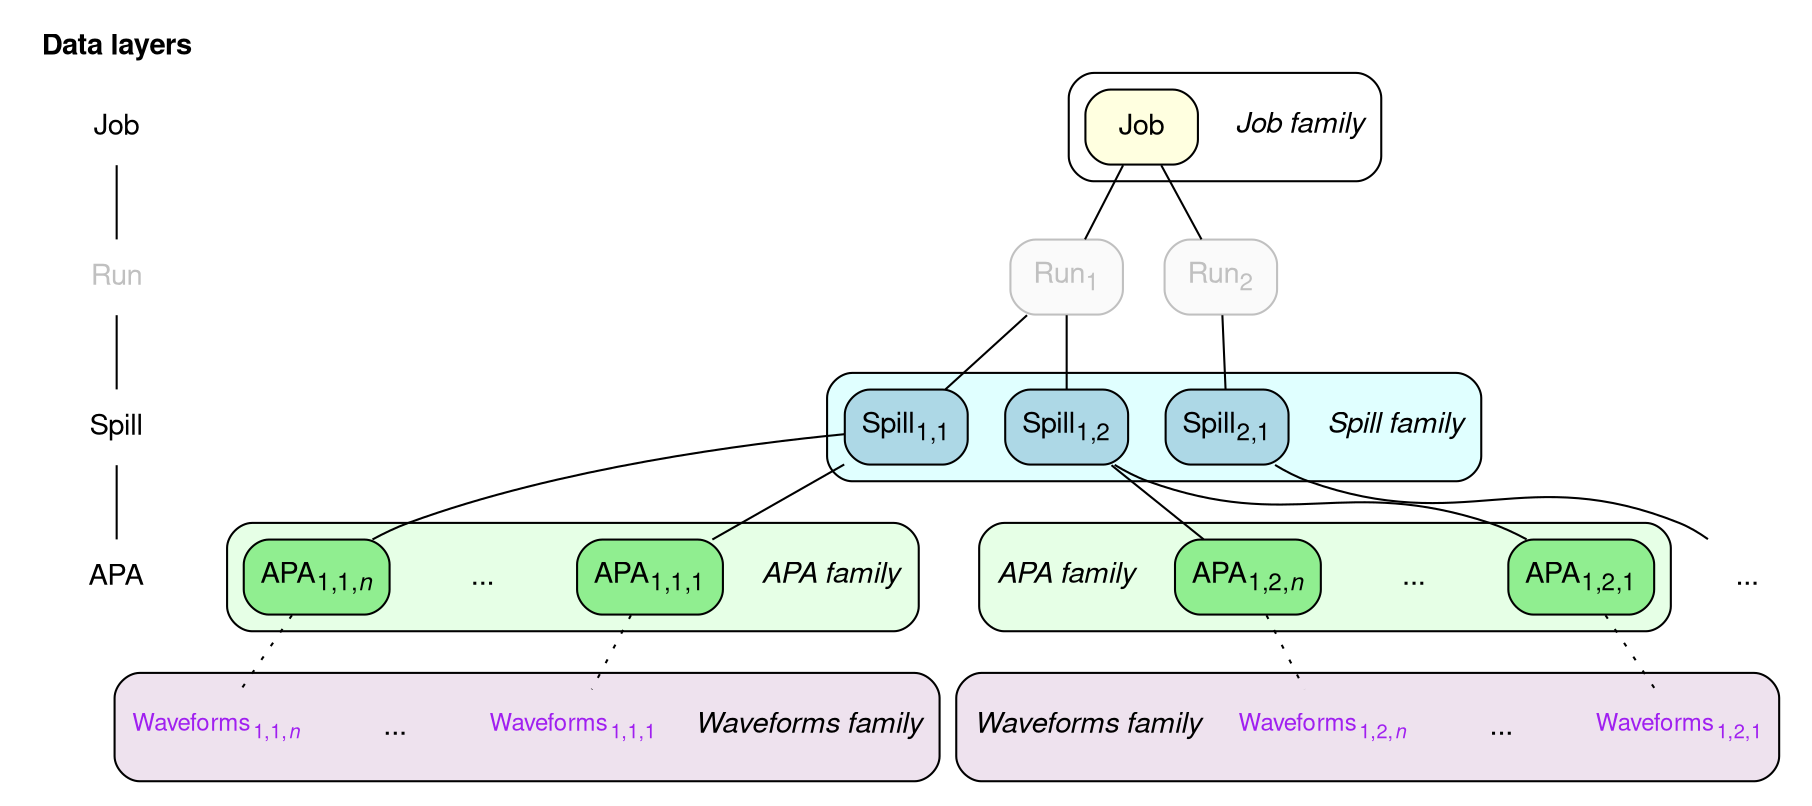 digraph {

  fontname="Helvetica,Arial"
  node [shape="plaintext" fontname="Helvetica,Arial"]
  edge [arrowhead="none"]
  subgraph cluster_categories {
    label=<<b>Data layers</b>>
    color=none

    job_category [label=<Job>]
    run_category [label=<Run> fontcolor="gray"]
    spill_category [label=<Spill>]
    apa_category [label=<APA>]

    job_category -> run_category -> spill_category -> apa_category
  }

  node [shape="box" style="filled,rounded"]

  subgraph cluster_job_family {
    style="filled,rounded"
    fillcolor="white"

    job_family_label [label=<<i>Job family</i>> shape="plaintext" margin=0 style="rounded"]
    job [label=<Job> fillcolor="lightyellow"]
  }
  run1 [label=<Run<sub>1</sub>> fillcolor="gray98" fontcolor="gray" color="gray"]
  run2 [label=<Run<sub>2</sub>> fillcolor="gray98" fontcolor="gray" color="gray"]

  subgraph cluster_spill_family {
     style="filled,rounded"
     fillcolor="lightcyan"

     family_label_0 [label=<<i>Spill family</i>> shape="plaintext" margin=0 style="rounded"]
     spill1 [label=<Spill<sub>1,1</sub>> fillcolor="lightblue"]
     spill2 [label=<Spill<sub>1,2</sub>> fillcolor="lightblue"]
     spill3 [label=<Spill<sub>2,1</sub>> fillcolor="lightblue"]
  }

  apa3 [label="..." shape="plaintext" margin=0 style="rounded"]

  job -> {run1 run2}
  run1 -> {spill1 spill2}
  run2 -> spill3
  spill3 -> apa3

  node [style="rounded,filled" fillcolor="lightgreen"]
  subgraph cluster_apa_family_1 {
     style="filled,rounded"
     fillcolor="#e6ffe6"

     family_label_1 [label=<<i>APA family</i>> shape="plaintext" margin=0 style="rounded"]
     apa11 [label=<APA<sub>1,1,1</sub>>]
     apa1Dots [label="..." shape="plaintext" margin=0 style="rounded"]
     apa1N [label=<APA<sub>1,1,<i>n</i></sub>>]
  }

  spill1 -> family_label_1 [style=invis]
  spill1 -> apa11
  spill1 -> apa1Dots [style=invis]
  spill1 -> apa1N

  subgraph cluster_apa_family_2 {
     style="filled,rounded"
     fillcolor="#e6ffe6"

     apa21 [label=<APA<sub>1,2,1</sub>>]
     apa2Dots [label="..." shape="plaintext" margin=0 style="rounded"]
     apa2N [label=<APA<sub>1,2,<i>n</i></sub>>]
     family_label_2 [label=<<i>APA family</i>> shape="plaintext" margin=0 style="rounded"]
  }

  spill2 -> apa21
  spill2 -> apa2Dots [style=invis]
  spill2 -> apa2N
  spill2 -> family_label_2 [style=invis]

  node [shape="plaintext" style="rounded" margin="0"]
  subgraph cluster_product_sequence_1 {
     style="filled,rounded"
     fillcolor="#eee2ee"

     sequence_label_1 [label=<<i>Waveforms family</i>> shape="plaintext" margin=0 style="rounded" fontname="Helvetica,Arial"]
     t11 [label=<Waveforms<sub>1,1,1</sub>> fontsize=11.5 fontcolor="purple"]
     t1Dots [label="..." shape="plaintext" margin=0 style="rounded" fontname="Helvetica,Arial"]
     t1N [label=<Waveforms<sub>1,1,<i>n</i></sub>> fontsize=11.5 fontcolor="purple"]
  }

  edge [style=dotted]
  family_label_1 -> sequence_label_1 [style=invis]
  apa11 -> t11
  apa1Dots -> t1Dots [style=invis]
  apa1N -> t1N

  subgraph cluster_product_sequence_2 {
     style="filled,rounded"
     fillcolor="#eee2ee"

     sequence_label_2 [label=<<i>Waveforms family</i>> shape="plaintext" margin=0 style="rounded" fontname="Helvetica,Arial"]
     t21 [label=<Waveforms<sub>1,2,1</sub>> fontsize=11.5 fontcolor="purple"]
     t2Dots [label="..." shape="plaintext" margin=0 style="rounded" fontname="Helvetica,Arial"]
     t2N [label=<Waveforms<sub>1,2,<i>n</i></sub>> fontsize=11.5 fontcolor="purple"]
  }

  family_label_2 -> sequence_label_2 [style=invis]
  apa21 -> t21
  apa2Dots -> t2Dots [style=invis]
  apa2N -> t2N
}
